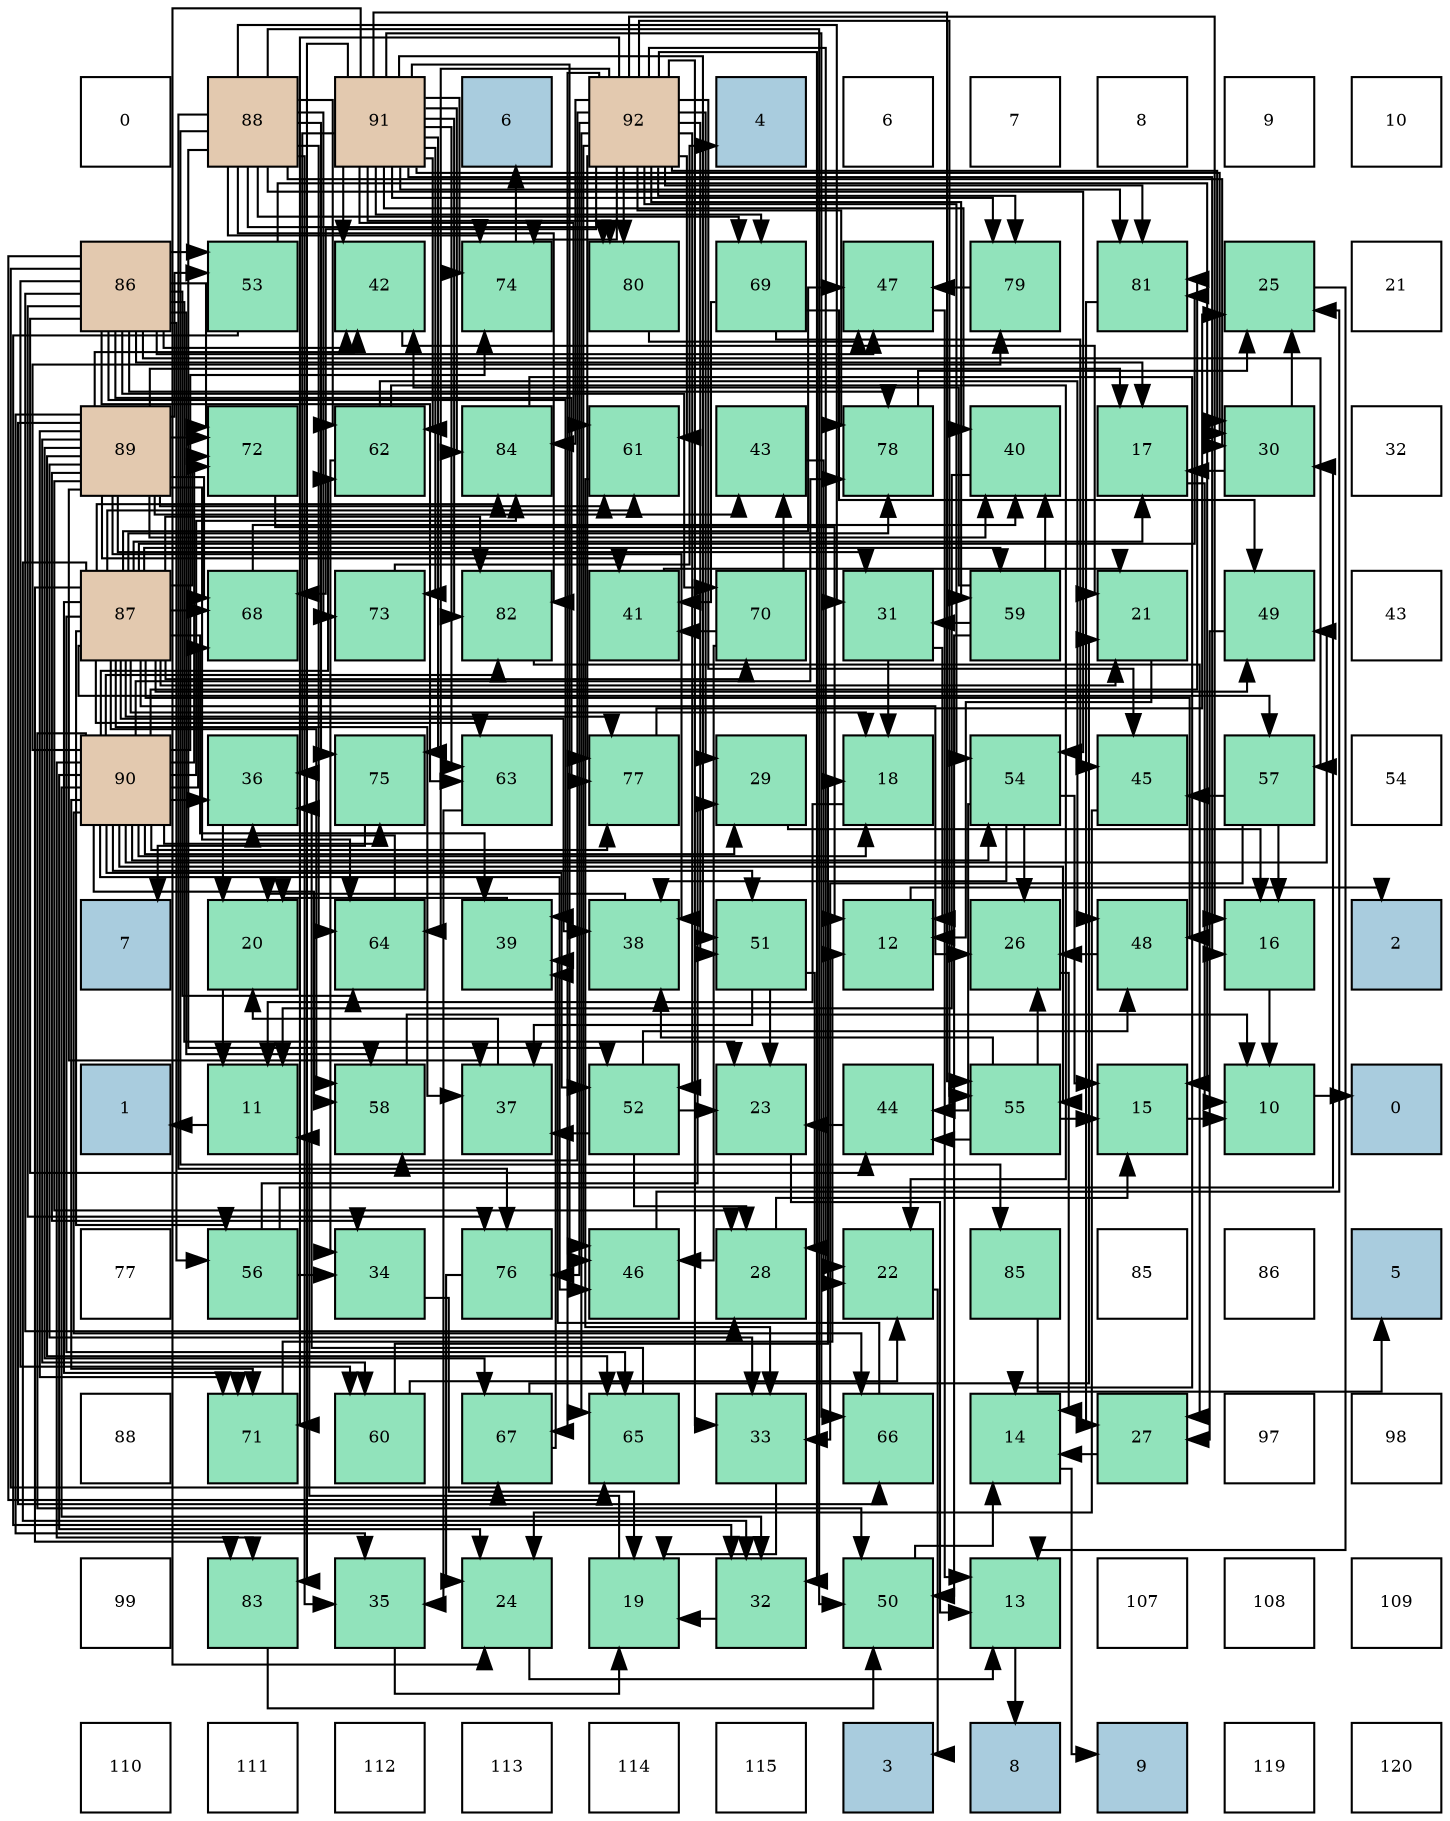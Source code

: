 digraph layout{
 rankdir=TB;
 splines=ortho;
 node [style=filled shape=square fixedsize=true width=0.6];
0[label="0", fontsize=8, fillcolor="#ffffff"];
1[label="88", fontsize=8, fillcolor="#e3c9af"];
2[label="91", fontsize=8, fillcolor="#e3c9af"];
3[label="6", fontsize=8, fillcolor="#a9ccde"];
4[label="92", fontsize=8, fillcolor="#e3c9af"];
5[label="4", fontsize=8, fillcolor="#a9ccde"];
6[label="6", fontsize=8, fillcolor="#ffffff"];
7[label="7", fontsize=8, fillcolor="#ffffff"];
8[label="8", fontsize=8, fillcolor="#ffffff"];
9[label="9", fontsize=8, fillcolor="#ffffff"];
10[label="10", fontsize=8, fillcolor="#ffffff"];
11[label="86", fontsize=8, fillcolor="#e3c9af"];
12[label="53", fontsize=8, fillcolor="#91e3bb"];
13[label="42", fontsize=8, fillcolor="#91e3bb"];
14[label="74", fontsize=8, fillcolor="#91e3bb"];
15[label="80", fontsize=8, fillcolor="#91e3bb"];
16[label="69", fontsize=8, fillcolor="#91e3bb"];
17[label="47", fontsize=8, fillcolor="#91e3bb"];
18[label="79", fontsize=8, fillcolor="#91e3bb"];
19[label="81", fontsize=8, fillcolor="#91e3bb"];
20[label="25", fontsize=8, fillcolor="#91e3bb"];
21[label="21", fontsize=8, fillcolor="#ffffff"];
22[label="89", fontsize=8, fillcolor="#e3c9af"];
23[label="72", fontsize=8, fillcolor="#91e3bb"];
24[label="62", fontsize=8, fillcolor="#91e3bb"];
25[label="84", fontsize=8, fillcolor="#91e3bb"];
26[label="61", fontsize=8, fillcolor="#91e3bb"];
27[label="43", fontsize=8, fillcolor="#91e3bb"];
28[label="78", fontsize=8, fillcolor="#91e3bb"];
29[label="40", fontsize=8, fillcolor="#91e3bb"];
30[label="17", fontsize=8, fillcolor="#91e3bb"];
31[label="30", fontsize=8, fillcolor="#91e3bb"];
32[label="32", fontsize=8, fillcolor="#ffffff"];
33[label="87", fontsize=8, fillcolor="#e3c9af"];
34[label="68", fontsize=8, fillcolor="#91e3bb"];
35[label="73", fontsize=8, fillcolor="#91e3bb"];
36[label="82", fontsize=8, fillcolor="#91e3bb"];
37[label="41", fontsize=8, fillcolor="#91e3bb"];
38[label="70", fontsize=8, fillcolor="#91e3bb"];
39[label="31", fontsize=8, fillcolor="#91e3bb"];
40[label="59", fontsize=8, fillcolor="#91e3bb"];
41[label="21", fontsize=8, fillcolor="#91e3bb"];
42[label="49", fontsize=8, fillcolor="#91e3bb"];
43[label="43", fontsize=8, fillcolor="#ffffff"];
44[label="90", fontsize=8, fillcolor="#e3c9af"];
45[label="36", fontsize=8, fillcolor="#91e3bb"];
46[label="75", fontsize=8, fillcolor="#91e3bb"];
47[label="63", fontsize=8, fillcolor="#91e3bb"];
48[label="77", fontsize=8, fillcolor="#91e3bb"];
49[label="29", fontsize=8, fillcolor="#91e3bb"];
50[label="18", fontsize=8, fillcolor="#91e3bb"];
51[label="54", fontsize=8, fillcolor="#91e3bb"];
52[label="45", fontsize=8, fillcolor="#91e3bb"];
53[label="57", fontsize=8, fillcolor="#91e3bb"];
54[label="54", fontsize=8, fillcolor="#ffffff"];
55[label="7", fontsize=8, fillcolor="#a9ccde"];
56[label="20", fontsize=8, fillcolor="#91e3bb"];
57[label="64", fontsize=8, fillcolor="#91e3bb"];
58[label="39", fontsize=8, fillcolor="#91e3bb"];
59[label="38", fontsize=8, fillcolor="#91e3bb"];
60[label="51", fontsize=8, fillcolor="#91e3bb"];
61[label="12", fontsize=8, fillcolor="#91e3bb"];
62[label="26", fontsize=8, fillcolor="#91e3bb"];
63[label="48", fontsize=8, fillcolor="#91e3bb"];
64[label="16", fontsize=8, fillcolor="#91e3bb"];
65[label="2", fontsize=8, fillcolor="#a9ccde"];
66[label="1", fontsize=8, fillcolor="#a9ccde"];
67[label="11", fontsize=8, fillcolor="#91e3bb"];
68[label="58", fontsize=8, fillcolor="#91e3bb"];
69[label="37", fontsize=8, fillcolor="#91e3bb"];
70[label="52", fontsize=8, fillcolor="#91e3bb"];
71[label="23", fontsize=8, fillcolor="#91e3bb"];
72[label="44", fontsize=8, fillcolor="#91e3bb"];
73[label="55", fontsize=8, fillcolor="#91e3bb"];
74[label="15", fontsize=8, fillcolor="#91e3bb"];
75[label="10", fontsize=8, fillcolor="#91e3bb"];
76[label="0", fontsize=8, fillcolor="#a9ccde"];
77[label="77", fontsize=8, fillcolor="#ffffff"];
78[label="56", fontsize=8, fillcolor="#91e3bb"];
79[label="34", fontsize=8, fillcolor="#91e3bb"];
80[label="76", fontsize=8, fillcolor="#91e3bb"];
81[label="46", fontsize=8, fillcolor="#91e3bb"];
82[label="28", fontsize=8, fillcolor="#91e3bb"];
83[label="22", fontsize=8, fillcolor="#91e3bb"];
84[label="85", fontsize=8, fillcolor="#91e3bb"];
85[label="85", fontsize=8, fillcolor="#ffffff"];
86[label="86", fontsize=8, fillcolor="#ffffff"];
87[label="5", fontsize=8, fillcolor="#a9ccde"];
88[label="88", fontsize=8, fillcolor="#ffffff"];
89[label="71", fontsize=8, fillcolor="#91e3bb"];
90[label="60", fontsize=8, fillcolor="#91e3bb"];
91[label="67", fontsize=8, fillcolor="#91e3bb"];
92[label="65", fontsize=8, fillcolor="#91e3bb"];
93[label="33", fontsize=8, fillcolor="#91e3bb"];
94[label="66", fontsize=8, fillcolor="#91e3bb"];
95[label="14", fontsize=8, fillcolor="#91e3bb"];
96[label="27", fontsize=8, fillcolor="#91e3bb"];
97[label="97", fontsize=8, fillcolor="#ffffff"];
98[label="98", fontsize=8, fillcolor="#ffffff"];
99[label="99", fontsize=8, fillcolor="#ffffff"];
100[label="83", fontsize=8, fillcolor="#91e3bb"];
101[label="35", fontsize=8, fillcolor="#91e3bb"];
102[label="24", fontsize=8, fillcolor="#91e3bb"];
103[label="19", fontsize=8, fillcolor="#91e3bb"];
104[label="32", fontsize=8, fillcolor="#91e3bb"];
105[label="50", fontsize=8, fillcolor="#91e3bb"];
106[label="13", fontsize=8, fillcolor="#91e3bb"];
107[label="107", fontsize=8, fillcolor="#ffffff"];
108[label="108", fontsize=8, fillcolor="#ffffff"];
109[label="109", fontsize=8, fillcolor="#ffffff"];
110[label="110", fontsize=8, fillcolor="#ffffff"];
111[label="111", fontsize=8, fillcolor="#ffffff"];
112[label="112", fontsize=8, fillcolor="#ffffff"];
113[label="113", fontsize=8, fillcolor="#ffffff"];
114[label="114", fontsize=8, fillcolor="#ffffff"];
115[label="115", fontsize=8, fillcolor="#ffffff"];
116[label="3", fontsize=8, fillcolor="#a9ccde"];
117[label="8", fontsize=8, fillcolor="#a9ccde"];
118[label="9", fontsize=8, fillcolor="#a9ccde"];
119[label="119", fontsize=8, fillcolor="#ffffff"];
120[label="120", fontsize=8, fillcolor="#ffffff"];
edge [constraint=false, style=vis];75 -> 76;
67 -> 66;
61 -> 65;
106 -> 117;
95 -> 118;
74 -> 75;
64 -> 75;
30 -> 75;
50 -> 67;
103 -> 67;
56 -> 67;
41 -> 61;
83 -> 116;
71 -> 106;
102 -> 106;
20 -> 106;
62 -> 95;
96 -> 95;
82 -> 74;
49 -> 64;
31 -> 30;
31 -> 20;
39 -> 61;
39 -> 50;
104 -> 103;
93 -> 103;
79 -> 103;
101 -> 103;
45 -> 56;
69 -> 56;
59 -> 56;
58 -> 56;
29 -> 67;
37 -> 41;
13 -> 41;
27 -> 83;
72 -> 71;
52 -> 102;
81 -> 20;
17 -> 106;
63 -> 62;
42 -> 96;
105 -> 95;
60 -> 71;
60 -> 82;
60 -> 69;
70 -> 71;
70 -> 82;
70 -> 69;
70 -> 63;
12 -> 74;
12 -> 104;
51 -> 74;
51 -> 62;
51 -> 59;
51 -> 72;
73 -> 74;
73 -> 62;
73 -> 59;
73 -> 72;
78 -> 49;
78 -> 31;
78 -> 79;
53 -> 64;
53 -> 93;
53 -> 52;
68 -> 75;
40 -> 39;
40 -> 29;
40 -> 13;
40 -> 105;
90 -> 50;
90 -> 83;
26 -> 93;
24 -> 83;
24 -> 79;
24 -> 63;
47 -> 101;
57 -> 45;
92 -> 45;
94 -> 58;
91 -> 41;
91 -> 58;
34 -> 29;
16 -> 37;
16 -> 52;
16 -> 42;
38 -> 37;
38 -> 27;
38 -> 81;
89 -> 61;
23 -> 61;
35 -> 5;
14 -> 3;
46 -> 55;
80 -> 102;
48 -> 20;
28 -> 20;
18 -> 17;
15 -> 17;
19 -> 96;
36 -> 96;
100 -> 105;
25 -> 95;
84 -> 87;
11 -> 30;
11 -> 71;
11 -> 82;
11 -> 58;
11 -> 13;
11 -> 72;
11 -> 17;
11 -> 12;
11 -> 78;
11 -> 53;
11 -> 68;
11 -> 90;
11 -> 47;
11 -> 57;
11 -> 92;
11 -> 91;
11 -> 38;
11 -> 23;
11 -> 80;
11 -> 48;
11 -> 28;
33 -> 30;
33 -> 50;
33 -> 41;
33 -> 62;
33 -> 104;
33 -> 69;
33 -> 59;
33 -> 58;
33 -> 17;
33 -> 63;
33 -> 42;
33 -> 78;
33 -> 53;
33 -> 68;
33 -> 40;
33 -> 26;
33 -> 47;
33 -> 92;
33 -> 34;
33 -> 38;
33 -> 89;
33 -> 23;
33 -> 48;
33 -> 28;
33 -> 19;
33 -> 36;
33 -> 100;
33 -> 25;
1 -> 31;
1 -> 39;
1 -> 101;
1 -> 105;
1 -> 70;
1 -> 51;
1 -> 24;
1 -> 57;
1 -> 16;
1 -> 35;
1 -> 14;
1 -> 46;
1 -> 80;
1 -> 15;
1 -> 36;
1 -> 84;
22 -> 30;
22 -> 82;
22 -> 39;
22 -> 93;
22 -> 79;
22 -> 101;
22 -> 69;
22 -> 59;
22 -> 29;
22 -> 37;
22 -> 13;
22 -> 27;
22 -> 12;
22 -> 90;
22 -> 26;
22 -> 57;
22 -> 92;
22 -> 94;
22 -> 91;
22 -> 34;
22 -> 89;
22 -> 23;
44 -> 50;
44 -> 102;
44 -> 49;
44 -> 104;
44 -> 45;
44 -> 81;
44 -> 42;
44 -> 105;
44 -> 60;
44 -> 70;
44 -> 51;
44 -> 73;
44 -> 68;
44 -> 24;
44 -> 94;
44 -> 34;
44 -> 89;
44 -> 23;
44 -> 14;
44 -> 46;
44 -> 48;
44 -> 28;
44 -> 18;
44 -> 19;
44 -> 36;
44 -> 100;
44 -> 25;
2 -> 64;
2 -> 102;
2 -> 31;
2 -> 45;
2 -> 29;
2 -> 13;
2 -> 81;
2 -> 60;
2 -> 73;
2 -> 26;
2 -> 24;
2 -> 47;
2 -> 94;
2 -> 16;
2 -> 35;
2 -> 14;
2 -> 46;
2 -> 18;
2 -> 15;
2 -> 19;
2 -> 36;
2 -> 100;
2 -> 25;
4 -> 64;
4 -> 83;
4 -> 49;
4 -> 31;
4 -> 104;
4 -> 93;
4 -> 52;
4 -> 81;
4 -> 60;
4 -> 70;
4 -> 51;
4 -> 73;
4 -> 68;
4 -> 40;
4 -> 26;
4 -> 57;
4 -> 92;
4 -> 91;
4 -> 34;
4 -> 89;
4 -> 14;
4 -> 80;
4 -> 48;
4 -> 28;
4 -> 18;
4 -> 15;
4 -> 19;
4 -> 25;
edge [constraint=true, style=invis];
0 -> 11 -> 22 -> 33 -> 44 -> 55 -> 66 -> 77 -> 88 -> 99 -> 110;
1 -> 12 -> 23 -> 34 -> 45 -> 56 -> 67 -> 78 -> 89 -> 100 -> 111;
2 -> 13 -> 24 -> 35 -> 46 -> 57 -> 68 -> 79 -> 90 -> 101 -> 112;
3 -> 14 -> 25 -> 36 -> 47 -> 58 -> 69 -> 80 -> 91 -> 102 -> 113;
4 -> 15 -> 26 -> 37 -> 48 -> 59 -> 70 -> 81 -> 92 -> 103 -> 114;
5 -> 16 -> 27 -> 38 -> 49 -> 60 -> 71 -> 82 -> 93 -> 104 -> 115;
6 -> 17 -> 28 -> 39 -> 50 -> 61 -> 72 -> 83 -> 94 -> 105 -> 116;
7 -> 18 -> 29 -> 40 -> 51 -> 62 -> 73 -> 84 -> 95 -> 106 -> 117;
8 -> 19 -> 30 -> 41 -> 52 -> 63 -> 74 -> 85 -> 96 -> 107 -> 118;
9 -> 20 -> 31 -> 42 -> 53 -> 64 -> 75 -> 86 -> 97 -> 108 -> 119;
10 -> 21 -> 32 -> 43 -> 54 -> 65 -> 76 -> 87 -> 98 -> 109 -> 120;
rank = same {0 -> 1 -> 2 -> 3 -> 4 -> 5 -> 6 -> 7 -> 8 -> 9 -> 10};
rank = same {11 -> 12 -> 13 -> 14 -> 15 -> 16 -> 17 -> 18 -> 19 -> 20 -> 21};
rank = same {22 -> 23 -> 24 -> 25 -> 26 -> 27 -> 28 -> 29 -> 30 -> 31 -> 32};
rank = same {33 -> 34 -> 35 -> 36 -> 37 -> 38 -> 39 -> 40 -> 41 -> 42 -> 43};
rank = same {44 -> 45 -> 46 -> 47 -> 48 -> 49 -> 50 -> 51 -> 52 -> 53 -> 54};
rank = same {55 -> 56 -> 57 -> 58 -> 59 -> 60 -> 61 -> 62 -> 63 -> 64 -> 65};
rank = same {66 -> 67 -> 68 -> 69 -> 70 -> 71 -> 72 -> 73 -> 74 -> 75 -> 76};
rank = same {77 -> 78 -> 79 -> 80 -> 81 -> 82 -> 83 -> 84 -> 85 -> 86 -> 87};
rank = same {88 -> 89 -> 90 -> 91 -> 92 -> 93 -> 94 -> 95 -> 96 -> 97 -> 98};
rank = same {99 -> 100 -> 101 -> 102 -> 103 -> 104 -> 105 -> 106 -> 107 -> 108 -> 109};
rank = same {110 -> 111 -> 112 -> 113 -> 114 -> 115 -> 116 -> 117 -> 118 -> 119 -> 120};
}